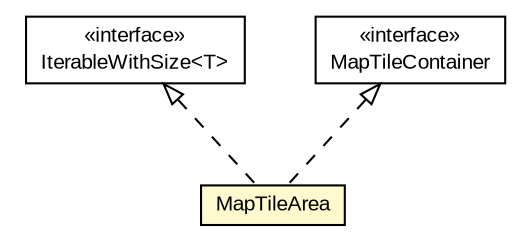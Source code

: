 #!/usr/local/bin/dot
#
# Class diagram 
# Generated by UMLGraph version R5_6-24-gf6e263 (http://www.umlgraph.org/)
#

digraph G {
	edge [fontname="arial",fontsize=10,labelfontname="arial",labelfontsize=10];
	node [fontname="arial",fontsize=10,shape=plaintext];
	nodesep=0.25;
	ranksep=0.5;
	// org.osmdroid.util.IterableWithSize<T>
	c31840 [label=<<table title="org.osmdroid.util.IterableWithSize" border="0" cellborder="1" cellspacing="0" cellpadding="2" port="p" href="./IterableWithSize.html">
		<tr><td><table border="0" cellspacing="0" cellpadding="1">
<tr><td align="center" balign="center"> &#171;interface&#187; </td></tr>
<tr><td align="center" balign="center"> IterableWithSize&lt;T&gt; </td></tr>
		</table></td></tr>
		</table>>, URL="./IterableWithSize.html", fontname="arial", fontcolor="black", fontsize=10.0];
	// org.osmdroid.util.MapTileArea
	c31844 [label=<<table title="org.osmdroid.util.MapTileArea" border="0" cellborder="1" cellspacing="0" cellpadding="2" port="p" bgcolor="lemonChiffon" href="./MapTileArea.html">
		<tr><td><table border="0" cellspacing="0" cellpadding="1">
<tr><td align="center" balign="center"> MapTileArea </td></tr>
		</table></td></tr>
		</table>>, URL="./MapTileArea.html", fontname="arial", fontcolor="black", fontsize=10.0];
	// org.osmdroid.util.MapTileContainer
	c31849 [label=<<table title="org.osmdroid.util.MapTileContainer" border="0" cellborder="1" cellspacing="0" cellpadding="2" port="p" href="./MapTileContainer.html">
		<tr><td><table border="0" cellspacing="0" cellpadding="1">
<tr><td align="center" balign="center"> &#171;interface&#187; </td></tr>
<tr><td align="center" balign="center"> MapTileContainer </td></tr>
		</table></td></tr>
		</table>>, URL="./MapTileContainer.html", fontname="arial", fontcolor="black", fontsize=10.0];
	//org.osmdroid.util.MapTileArea implements org.osmdroid.util.MapTileContainer
	c31849:p -> c31844:p [dir=back,arrowtail=empty,style=dashed];
	//org.osmdroid.util.MapTileArea implements org.osmdroid.util.IterableWithSize<T>
	c31840:p -> c31844:p [dir=back,arrowtail=empty,style=dashed];
}

